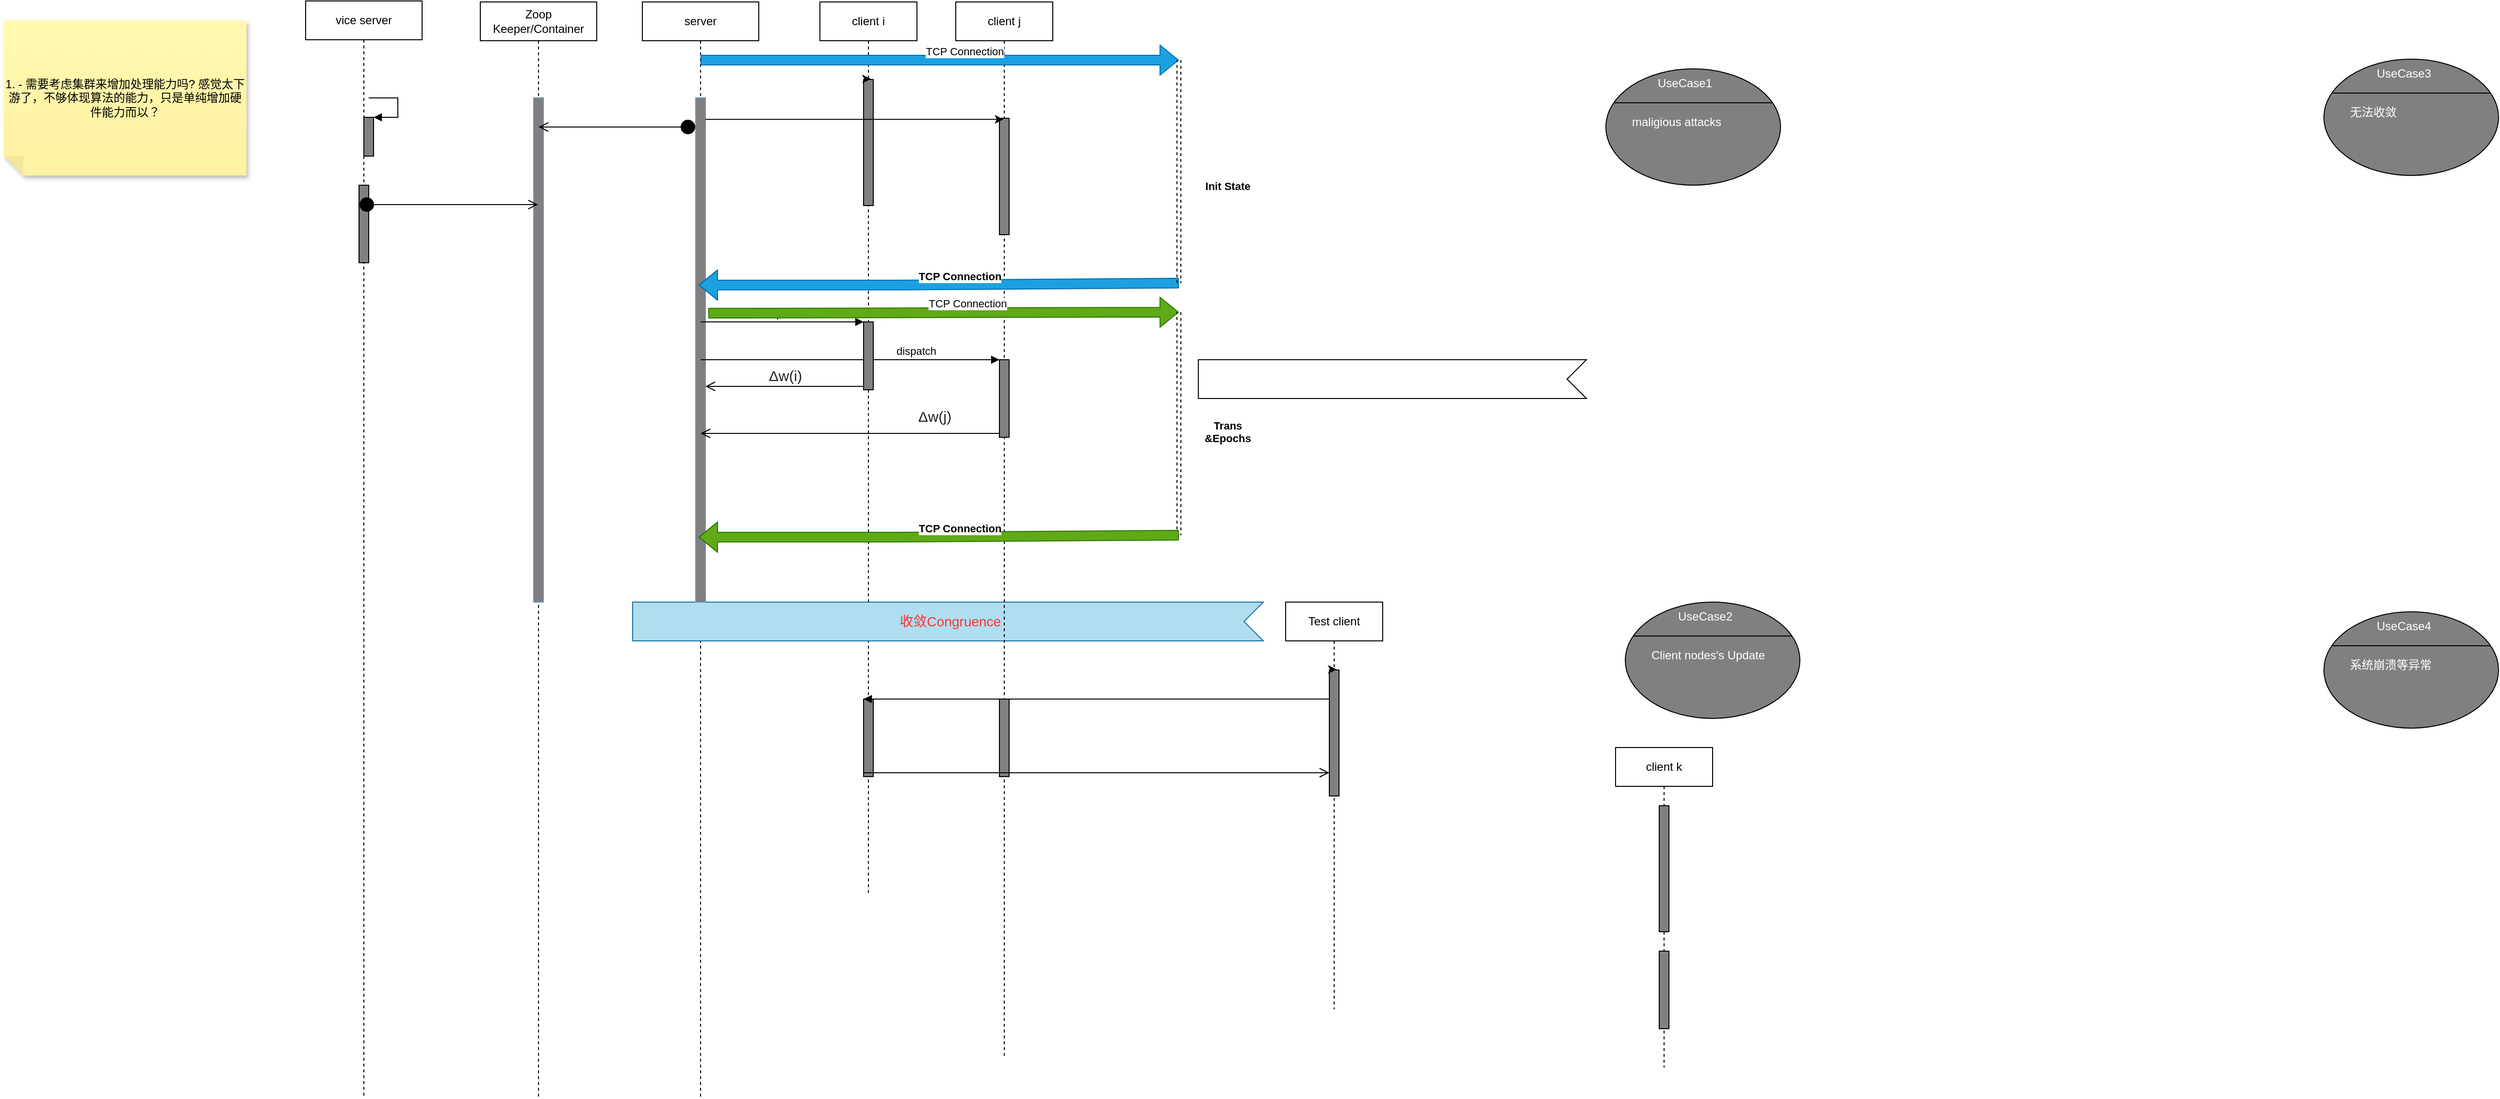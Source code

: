 <mxfile>
    <diagram id="n5FTuEOqiCdsn9YSQUc3" name="第 1 页">
        <mxGraphModel dx="2480" dy="1485" grid="1" gridSize="10" guides="1" tooltips="1" connect="1" arrows="1" fold="1" page="1" pageScale="1" pageWidth="3300" pageHeight="2339" background="none" math="0" shadow="0">
            <root>
                <mxCell id="0"/>
                <mxCell id="1" parent="0"/>
                <mxCell id="5" value="client i" style="shape=umlLifeline;perimeter=lifelinePerimeter;whiteSpace=wrap;html=1;container=1;collapsible=0;recursiveResize=0;outlineConnect=0;" parent="1" vertex="1">
                    <mxGeometry x="890" y="21" width="100" height="919" as="geometry"/>
                </mxCell>
                <mxCell id="6" value="" style="html=1;points=[];perimeter=orthogonalPerimeter;fillColor=#808080;" parent="5" vertex="1">
                    <mxGeometry x="45" y="80" width="10" height="130" as="geometry"/>
                </mxCell>
                <mxCell id="10" value="" style="endArrow=classic;html=1;entryX=0.763;entryY=-0.004;entryDx=0;entryDy=0;entryPerimeter=0;" parent="5" source="5" target="6" edge="1">
                    <mxGeometry width="50" height="50" relative="1" as="geometry">
                        <mxPoint x="150" y="230" as="sourcePoint"/>
                        <mxPoint x="200" y="180" as="targetPoint"/>
                    </mxGeometry>
                </mxCell>
                <mxCell id="tS4vsaLGMWtZxf_4NeL7-80" value="" style="html=1;points=[];perimeter=orthogonalPerimeter;fontColor=#FF3333;fillColor=#808080;" parent="5" vertex="1">
                    <mxGeometry x="45" y="719" width="10" height="80" as="geometry"/>
                </mxCell>
                <mxCell id="7" value="server" style="shape=umlLifeline;perimeter=lifelinePerimeter;whiteSpace=wrap;html=1;container=1;collapsible=0;recursiveResize=0;outlineConnect=0;" parent="1" vertex="1">
                    <mxGeometry x="707" y="21" width="120" height="1130" as="geometry"/>
                </mxCell>
                <mxCell id="tS4vsaLGMWtZxf_4NeL7-72" value="&lt;font color=&quot;#ff3333&quot;&gt;&amp;nbsp;收敛Congruence&lt;/font&gt;" style="html=1;shape=mxgraph.infographic.ribbonSimple;notch1=20;notch2=0;align=center;verticalAlign=middle;fontSize=14;fontStyle=0;flipH=1;fillColor=#b1ddf0;strokeColor=#10739e;" parent="7" vertex="1">
                    <mxGeometry x="-10" y="619" width="650" height="40" as="geometry"/>
                </mxCell>
                <mxCell id="8" value="" style="html=1;points=[];perimeter=orthogonalPerimeter;fillColor=#808080;strokeColor=#6c8ebf;" parent="7" vertex="1">
                    <mxGeometry x="55" y="99" width="10" height="520" as="geometry"/>
                </mxCell>
                <mxCell id="11" value="client j" style="shape=umlLifeline;perimeter=lifelinePerimeter;whiteSpace=wrap;html=1;container=1;collapsible=0;recursiveResize=0;outlineConnect=0;" parent="1" vertex="1">
                    <mxGeometry x="1030" y="21" width="100" height="1089" as="geometry"/>
                </mxCell>
                <mxCell id="12" value="" style="html=1;points=[];perimeter=orthogonalPerimeter;fillColor=#808080;" parent="11" vertex="1">
                    <mxGeometry x="45" y="120" width="10" height="120" as="geometry"/>
                </mxCell>
                <mxCell id="26" value="" style="html=1;points=[];perimeter=orthogonalPerimeter;fillColor=#808080;" parent="11" vertex="1">
                    <mxGeometry x="45" y="369" width="10" height="80" as="geometry"/>
                </mxCell>
                <mxCell id="tS4vsaLGMWtZxf_4NeL7-83" value="" style="html=1;points=[];perimeter=orthogonalPerimeter;fontColor=#FF3333;fillColor=#808080;" parent="11" vertex="1">
                    <mxGeometry x="45" y="719" width="10" height="80" as="geometry"/>
                </mxCell>
                <mxCell id="13" value="" style="endArrow=classic;html=1;entryX=0.424;entryY=0.009;entryDx=0;entryDy=0;entryPerimeter=0;" parent="1" source="8" target="12" edge="1">
                    <mxGeometry width="50" height="50" relative="1" as="geometry">
                        <mxPoint x="774.53" y="181" as="sourcePoint"/>
                        <mxPoint x="952.63" y="180.52" as="targetPoint"/>
                    </mxGeometry>
                </mxCell>
                <mxCell id="15" value="dispatch" style="html=1;verticalAlign=bottom;endArrow=block;entryX=0;entryY=0;" parent="1" source="7" target="14" edge="1">
                    <mxGeometry relative="1" as="geometry">
                        <mxPoint x="865" y="311" as="sourcePoint"/>
                    </mxGeometry>
                </mxCell>
                <mxCell id="16" value="&lt;span style=&quot;color: rgb(32, 33, 34); font-family: sans-serif; font-size: 15.008px; text-align: start; background-color: rgb(255, 255, 255);&quot;&gt;Δw(i)&lt;/span&gt;" style="html=1;verticalAlign=bottom;endArrow=open;endSize=8;exitX=0;exitY=0.95;" parent="1" source="14" target="8" edge="1">
                    <mxGeometry relative="1" as="geometry">
                        <mxPoint x="865" y="387" as="targetPoint"/>
                    </mxGeometry>
                </mxCell>
                <mxCell id="27" value="dispatch" style="html=1;verticalAlign=bottom;endArrow=block;entryX=0;entryY=0;" parent="1" source="7" target="26" edge="1">
                    <mxGeometry x="0.438" relative="1" as="geometry">
                        <mxPoint x="1010" y="371" as="sourcePoint"/>
                        <mxPoint as="offset"/>
                    </mxGeometry>
                </mxCell>
                <mxCell id="28" value="&lt;span style=&quot;color: rgb(32, 33, 34); font-family: sans-serif; font-size: 15.008px; text-align: start; background-color: rgb(255, 255, 255);&quot;&gt;Δw(j)&lt;br&gt;&lt;/span&gt;" style="html=1;verticalAlign=bottom;endArrow=open;endSize=8;exitX=0;exitY=0.95;" parent="1" source="26" target="7" edge="1">
                    <mxGeometry x="-0.563" y="-6" relative="1" as="geometry">
                        <mxPoint x="1010" y="447" as="targetPoint"/>
                        <mxPoint as="offset"/>
                    </mxGeometry>
                </mxCell>
                <mxCell id="14" value="" style="html=1;points=[];perimeter=orthogonalPerimeter;fillColor=#808080;" parent="1" vertex="1">
                    <mxGeometry x="935" y="351" width="10" height="70" as="geometry"/>
                </mxCell>
                <mxCell id="20" style="edgeStyle=none;html=1;" parent="1" source="14" target="5" edge="1">
                    <mxGeometry relative="1" as="geometry"/>
                </mxCell>
                <mxCell id="30" value="&lt;b&gt;TCP Connection&lt;/b&gt;" style="html=1;verticalAlign=bottom;endArrow=open;shape=flexArrow;fillColor=#1ba1e2;strokeColor=#006EAF;" parent="1" edge="1">
                    <mxGeometry x="-0.084" relative="1" as="geometry">
                        <mxPoint x="1260" y="311" as="sourcePoint"/>
                        <mxPoint x="765" y="313" as="targetPoint"/>
                        <Array as="points">
                            <mxPoint x="970" y="313"/>
                        </Array>
                        <mxPoint as="offset"/>
                    </mxGeometry>
                </mxCell>
                <mxCell id="31" value="TCP Connection" style="html=1;verticalAlign=bottom;endArrow=open;shape=flexArrow;fillColor=#1ba1e2;strokeColor=#006EAF;" parent="1" source="7" edge="1">
                    <mxGeometry x="0.102" relative="1" as="geometry">
                        <mxPoint x="1190" y="323" as="sourcePoint"/>
                        <mxPoint x="1260" y="81" as="targetPoint"/>
                        <Array as="points"/>
                        <mxPoint as="offset"/>
                    </mxGeometry>
                </mxCell>
                <mxCell id="32" value="&lt;b&gt;Init State&lt;/b&gt;" style="endArrow=open;html=1;shape=link;dashed=1;" parent="1" edge="1">
                    <mxGeometry x="0.125" y="50" width="160" relative="1" as="geometry">
                        <mxPoint x="1260" y="81" as="sourcePoint"/>
                        <mxPoint x="1260" y="311" as="targetPoint"/>
                        <mxPoint as="offset"/>
                    </mxGeometry>
                </mxCell>
                <mxCell id="33" value="TCP Connection" style="html=1;verticalAlign=bottom;endArrow=open;shape=flexArrow;fillColor=#60a917;strokeColor=#2D7600;exitX=1.285;exitY=0.427;exitDx=0;exitDy=0;exitPerimeter=0;" parent="1" source="8" edge="1">
                    <mxGeometry x="0.102" relative="1" as="geometry">
                        <mxPoint x="800" y="341" as="sourcePoint"/>
                        <mxPoint x="1260" y="341" as="targetPoint"/>
                        <Array as="points"/>
                        <mxPoint as="offset"/>
                    </mxGeometry>
                </mxCell>
                <mxCell id="34" value="&lt;b&gt;Trans&lt;br&gt;&amp;amp;Epochs&lt;br&gt;&lt;br&gt;&lt;/b&gt;" style="endArrow=open;html=1;shape=link;dashed=1;" parent="1" edge="1">
                    <mxGeometry x="0.13" y="50" width="160" relative="1" as="geometry">
                        <mxPoint x="1260" y="341" as="sourcePoint"/>
                        <mxPoint x="1260" y="571" as="targetPoint"/>
                        <mxPoint as="offset"/>
                    </mxGeometry>
                </mxCell>
                <mxCell id="35" value="&lt;b&gt;TCP Connection&lt;/b&gt;" style="html=1;verticalAlign=bottom;endArrow=open;shape=flexArrow;fillColor=#60a917;strokeColor=#2D7600;" parent="1" edge="1">
                    <mxGeometry x="-0.084" relative="1" as="geometry">
                        <mxPoint x="1260" y="571" as="sourcePoint"/>
                        <mxPoint x="765" y="573" as="targetPoint"/>
                        <Array as="points">
                            <mxPoint x="970" y="573"/>
                        </Array>
                        <mxPoint as="offset"/>
                    </mxGeometry>
                </mxCell>
                <mxCell id="tS4vsaLGMWtZxf_4NeL7-61" value="Test client" style="shape=umlLifeline;perimeter=lifelinePerimeter;whiteSpace=wrap;html=1;container=1;collapsible=0;recursiveResize=0;outlineConnect=0;" parent="1" vertex="1">
                    <mxGeometry x="1370" y="640" width="100" height="420" as="geometry"/>
                </mxCell>
                <mxCell id="tS4vsaLGMWtZxf_4NeL7-62" value="" style="html=1;points=[];perimeter=orthogonalPerimeter;fillColor=#808080;" parent="tS4vsaLGMWtZxf_4NeL7-61" vertex="1">
                    <mxGeometry x="45" y="70" width="10" height="130" as="geometry"/>
                </mxCell>
                <mxCell id="tS4vsaLGMWtZxf_4NeL7-63" value="" style="endArrow=classic;html=1;entryX=0.763;entryY=-0.004;entryDx=0;entryDy=0;entryPerimeter=0;" parent="tS4vsaLGMWtZxf_4NeL7-61" source="tS4vsaLGMWtZxf_4NeL7-61" target="tS4vsaLGMWtZxf_4NeL7-62" edge="1">
                    <mxGeometry width="50" height="50" relative="1" as="geometry">
                        <mxPoint x="150" y="230" as="sourcePoint"/>
                        <mxPoint x="200" y="180" as="targetPoint"/>
                    </mxGeometry>
                </mxCell>
                <mxCell id="tS4vsaLGMWtZxf_4NeL7-81" value="MiniST/CHAR-10 输入" style="html=1;verticalAlign=bottom;endArrow=block;entryX=0;entryY=0;fontColor=#FFFFFF;" parent="1" source="tS4vsaLGMWtZxf_4NeL7-62" target="tS4vsaLGMWtZxf_4NeL7-80" edge="1">
                    <mxGeometry relative="1" as="geometry">
                        <mxPoint x="865" y="740" as="sourcePoint"/>
                        <mxPoint as="offset"/>
                    </mxGeometry>
                </mxCell>
                <mxCell id="tS4vsaLGMWtZxf_4NeL7-82" value="预测输出 得到准确率" style="html=1;verticalAlign=bottom;endArrow=open;endSize=8;exitX=0;exitY=0.95;fontColor=#FFFFFF;" parent="1" source="tS4vsaLGMWtZxf_4NeL7-80" target="tS4vsaLGMWtZxf_4NeL7-62" edge="1">
                    <mxGeometry relative="1" as="geometry">
                        <mxPoint x="865" y="816" as="targetPoint"/>
                    </mxGeometry>
                </mxCell>
                <mxCell id="tS4vsaLGMWtZxf_4NeL7-87" value="client k" style="shape=umlLifeline;perimeter=lifelinePerimeter;whiteSpace=wrap;html=1;container=1;collapsible=0;recursiveResize=0;outlineConnect=0;" parent="1" vertex="1">
                    <mxGeometry x="1710" y="790" width="100" height="330" as="geometry"/>
                </mxCell>
                <mxCell id="tS4vsaLGMWtZxf_4NeL7-88" value="" style="html=1;points=[];perimeter=orthogonalPerimeter;fillColor=#808080;" parent="tS4vsaLGMWtZxf_4NeL7-87" vertex="1">
                    <mxGeometry x="45" y="60" width="10" height="130" as="geometry"/>
                </mxCell>
                <mxCell id="tS4vsaLGMWtZxf_4NeL7-90" value="" style="html=1;points=[];perimeter=orthogonalPerimeter;fontColor=#FF3333;fillColor=#808080;" parent="tS4vsaLGMWtZxf_4NeL7-87" vertex="1">
                    <mxGeometry x="45" y="210" width="10" height="80" as="geometry"/>
                </mxCell>
                <mxCell id="tS4vsaLGMWtZxf_4NeL7-92" value="Trigger1 spec." style="html=1;shape=mxgraph.infographic.ribbonSimple;notch1=20;notch2=0;align=center;verticalAlign=middle;fontSize=14;fontStyle=0;flipH=1;fillColor=#FFFFFF;fontColor=#FFFFFF;" parent="1" vertex="1">
                    <mxGeometry x="1280" y="390" width="400" height="40" as="geometry"/>
                </mxCell>
                <mxCell id="tS4vsaLGMWtZxf_4NeL7-94" value="" style="shape=ellipse;container=1;horizontal=1;horizontalStack=0;resizeParent=1;resizeParentMax=0;resizeLast=0;html=1;dashed=0;collapsible=0;fontColor=#FFFFFF;fillColor=#808080;" parent="1" vertex="1">
                    <mxGeometry x="1700" y="90" width="180" height="120" as="geometry"/>
                </mxCell>
                <mxCell id="tS4vsaLGMWtZxf_4NeL7-96" value="" style="line;strokeWidth=1;fillColor=none;rotatable=0;labelPosition=right;points=[];portConstraint=eastwest;dashed=0;resizeWidth=1;fontColor=#FFFFFF;" parent="tS4vsaLGMWtZxf_4NeL7-94" vertex="1">
                    <mxGeometry x="9" y="30" width="162" height="10" as="geometry"/>
                </mxCell>
                <mxCell id="tS4vsaLGMWtZxf_4NeL7-98" value="maligious attacks" style="text;html=1;align=left;verticalAlign=middle;rotatable=0;spacingLeft=25;fillColor=none;strokeColor=none;fontColor=#FFFFFF;" parent="tS4vsaLGMWtZxf_4NeL7-94" vertex="1">
                    <mxGeometry y="40" width="180" height="30" as="geometry"/>
                </mxCell>
                <mxCell id="tS4vsaLGMWtZxf_4NeL7-95" value="UseCase1" style="html=1;strokeColor=none;fillColor=none;align=center;verticalAlign=middle;rotatable=0;fontColor=#FFFFFF;" parent="tS4vsaLGMWtZxf_4NeL7-94" vertex="1">
                    <mxGeometry x="-9" width="180" height="30" as="geometry"/>
                </mxCell>
                <mxCell id="tS4vsaLGMWtZxf_4NeL7-103" value="" style="shape=ellipse;container=1;horizontal=1;horizontalStack=0;resizeParent=1;resizeParentMax=0;resizeLast=0;html=1;dashed=0;collapsible=0;fontColor=#FFFFFF;fillColor=#808080;" parent="1" vertex="1">
                    <mxGeometry x="1720" y="640" width="180" height="120" as="geometry"/>
                </mxCell>
                <mxCell id="tS4vsaLGMWtZxf_4NeL7-104" value="" style="line;strokeWidth=1;fillColor=none;rotatable=0;labelPosition=right;points=[];portConstraint=eastwest;dashed=0;resizeWidth=1;fontColor=#FFFFFF;" parent="tS4vsaLGMWtZxf_4NeL7-103" vertex="1">
                    <mxGeometry x="9" y="30" width="162" height="10" as="geometry"/>
                </mxCell>
                <mxCell id="tS4vsaLGMWtZxf_4NeL7-105" value="Client nodes's Update" style="text;html=1;align=left;verticalAlign=middle;rotatable=0;spacingLeft=25;fillColor=none;strokeColor=none;fontColor=#FFFFFF;" parent="tS4vsaLGMWtZxf_4NeL7-103" vertex="1">
                    <mxGeometry y="40" width="180" height="30" as="geometry"/>
                </mxCell>
                <mxCell id="tS4vsaLGMWtZxf_4NeL7-106" value="UseCase2" style="html=1;strokeColor=none;fillColor=none;align=center;verticalAlign=middle;rotatable=0;fontColor=#FFFFFF;" parent="tS4vsaLGMWtZxf_4NeL7-103" vertex="1">
                    <mxGeometry x="-8" width="180" height="30" as="geometry"/>
                </mxCell>
                <mxCell id="tS4vsaLGMWtZxf_4NeL7-107" value="" style="shape=ellipse;container=1;horizontal=1;horizontalStack=0;resizeParent=1;resizeParentMax=0;resizeLast=0;html=1;dashed=0;collapsible=0;fontColor=#FFFFFF;fillColor=#808080;" parent="1" vertex="1">
                    <mxGeometry x="2440" y="80" width="180" height="120" as="geometry"/>
                </mxCell>
                <mxCell id="tS4vsaLGMWtZxf_4NeL7-108" value="" style="line;strokeWidth=1;fillColor=none;rotatable=0;labelPosition=right;points=[];portConstraint=eastwest;dashed=0;resizeWidth=1;fontColor=#FFFFFF;" parent="tS4vsaLGMWtZxf_4NeL7-107" vertex="1">
                    <mxGeometry x="9" y="30" width="162" height="10" as="geometry"/>
                </mxCell>
                <mxCell id="tS4vsaLGMWtZxf_4NeL7-109" value="无法收敛" style="text;html=1;align=left;verticalAlign=middle;rotatable=0;spacingLeft=25;fillColor=none;strokeColor=none;fontColor=#FFFFFF;" parent="tS4vsaLGMWtZxf_4NeL7-107" vertex="1">
                    <mxGeometry y="40" width="180" height="30" as="geometry"/>
                </mxCell>
                <mxCell id="tS4vsaLGMWtZxf_4NeL7-110" value="UseCase3" style="html=1;strokeColor=none;fillColor=none;align=center;verticalAlign=middle;rotatable=0;fontColor=#FFFFFF;" parent="tS4vsaLGMWtZxf_4NeL7-107" vertex="1">
                    <mxGeometry x="-8" width="180" height="30" as="geometry"/>
                </mxCell>
                <mxCell id="tS4vsaLGMWtZxf_4NeL7-112" value="" style="shape=ellipse;container=1;horizontal=1;horizontalStack=0;resizeParent=1;resizeParentMax=0;resizeLast=0;html=1;dashed=0;collapsible=0;fontColor=#FFFFFF;fillColor=#808080;" parent="1" vertex="1">
                    <mxGeometry x="2440" y="650" width="180" height="120" as="geometry"/>
                </mxCell>
                <mxCell id="tS4vsaLGMWtZxf_4NeL7-113" value="" style="line;strokeWidth=1;fillColor=none;rotatable=0;labelPosition=right;points=[];portConstraint=eastwest;dashed=0;resizeWidth=1;fontColor=#FFFFFF;" parent="tS4vsaLGMWtZxf_4NeL7-112" vertex="1">
                    <mxGeometry x="9" y="30" width="162" height="10" as="geometry"/>
                </mxCell>
                <mxCell id="tS4vsaLGMWtZxf_4NeL7-114" value="系统崩溃等异常" style="text;html=1;align=left;verticalAlign=middle;rotatable=0;spacingLeft=25;fillColor=none;strokeColor=none;fontColor=#FFFFFF;" parent="tS4vsaLGMWtZxf_4NeL7-112" vertex="1">
                    <mxGeometry y="40" width="180" height="30" as="geometry"/>
                </mxCell>
                <mxCell id="tS4vsaLGMWtZxf_4NeL7-115" value="UseCase4" style="html=1;strokeColor=none;fillColor=none;align=center;verticalAlign=middle;rotatable=0;fontColor=#FFFFFF;" parent="tS4vsaLGMWtZxf_4NeL7-112" vertex="1">
                    <mxGeometry x="-8" width="180" height="30" as="geometry"/>
                </mxCell>
                <mxCell id="tS4vsaLGMWtZxf_4NeL7-116" value="Zoop Keeper/Container&lt;br&gt;" style="shape=umlLifeline;perimeter=lifelinePerimeter;whiteSpace=wrap;html=1;container=1;collapsible=0;recursiveResize=0;outlineConnect=0;" parent="1" vertex="1">
                    <mxGeometry x="540" y="21" width="120" height="1130" as="geometry"/>
                </mxCell>
                <mxCell id="tS4vsaLGMWtZxf_4NeL7-118" value="" style="html=1;points=[];perimeter=orthogonalPerimeter;fillColor=#808080;strokeColor=#6c8ebf;" parent="tS4vsaLGMWtZxf_4NeL7-116" vertex="1">
                    <mxGeometry x="55" y="99" width="10" height="520" as="geometry"/>
                </mxCell>
                <mxCell id="tS4vsaLGMWtZxf_4NeL7-119" value="vice server" style="shape=umlLifeline;perimeter=lifelinePerimeter;whiteSpace=wrap;html=1;container=1;collapsible=0;recursiveResize=0;outlineConnect=0;" parent="1" vertex="1">
                    <mxGeometry x="360" y="20" width="120" height="1130" as="geometry"/>
                </mxCell>
                <mxCell id="tS4vsaLGMWtZxf_4NeL7-124" value="" style="html=1;points=[];perimeter=orthogonalPerimeter;fontColor=#FFFFFF;fillColor=#808080;" parent="tS4vsaLGMWtZxf_4NeL7-119" vertex="1">
                    <mxGeometry x="60" y="120" width="10" height="40" as="geometry"/>
                </mxCell>
                <mxCell id="tS4vsaLGMWtZxf_4NeL7-125" value="waiting&lt;span style=&quot;white-space: pre;&quot;&gt;&#9;&lt;/span&gt;" style="edgeStyle=orthogonalEdgeStyle;html=1;align=left;spacingLeft=2;endArrow=block;rounded=0;entryX=1;entryY=0;fontColor=#FFFFFF;" parent="tS4vsaLGMWtZxf_4NeL7-119" target="tS4vsaLGMWtZxf_4NeL7-124" edge="1">
                    <mxGeometry relative="1" as="geometry">
                        <mxPoint x="65" y="100" as="sourcePoint"/>
                        <Array as="points">
                            <mxPoint x="95" y="100"/>
                        </Array>
                    </mxGeometry>
                </mxCell>
                <mxCell id="tS4vsaLGMWtZxf_4NeL7-127" value="" style="html=1;points=[];perimeter=orthogonalPerimeter;fontColor=#FFFFFF;fillColor=#808080;" parent="tS4vsaLGMWtZxf_4NeL7-119" vertex="1">
                    <mxGeometry x="55" y="190" width="10" height="80" as="geometry"/>
                </mxCell>
                <mxCell id="tS4vsaLGMWtZxf_4NeL7-128" value="dispatch" style="html=1;verticalAlign=bottom;startArrow=circle;startFill=1;endArrow=open;startSize=6;endSize=8;fontColor=#FFFFFF;" parent="tS4vsaLGMWtZxf_4NeL7-119" target="tS4vsaLGMWtZxf_4NeL7-116" edge="1">
                    <mxGeometry width="80" relative="1" as="geometry">
                        <mxPoint x="55" y="210" as="sourcePoint"/>
                        <mxPoint x="135" y="210" as="targetPoint"/>
                    </mxGeometry>
                </mxCell>
                <mxCell id="tS4vsaLGMWtZxf_4NeL7-126" value="dispatch" style="html=1;verticalAlign=bottom;startArrow=circle;startFill=1;endArrow=open;startSize=6;endSize=8;fontColor=#FFFFFF;" parent="1" source="8" target="tS4vsaLGMWtZxf_4NeL7-116" edge="1">
                    <mxGeometry width="80" relative="1" as="geometry">
                        <mxPoint x="670" y="190" as="sourcePoint"/>
                        <mxPoint x="720" y="340" as="targetPoint"/>
                        <Array as="points">
                            <mxPoint x="680" y="150"/>
                        </Array>
                    </mxGeometry>
                </mxCell>
                <mxCell id="uLDSqnoyxSYQOp219QqG-35" value="1. - 需要考虑集群来增加处理能力吗? 感觉太下游了，不够体现算法的能力，只是单纯增加硬件能力而以？" style="shape=note;whiteSpace=wrap;html=1;backgroundOutline=1;fontColor=#000000;darkOpacity=0.05;fillColor=#FFF9B2;strokeColor=none;fillStyle=solid;direction=west;gradientDirection=north;gradientColor=#FFF2A1;shadow=1;size=20;pointerEvents=1;" parent="1" vertex="1">
                    <mxGeometry x="49" y="40" width="250" height="160" as="geometry"/>
                </mxCell>
            </root>
        </mxGraphModel>
    </diagram>
    <diagram id="0VKCwunAhPojuAKij5Zo" name="第 2 页">
        <mxGraphModel dx="992" dy="594" grid="1" gridSize="10" guides="1" tooltips="1" connect="1" arrows="1" fold="1" page="1" pageScale="1" pageWidth="827" pageHeight="1169" math="0" shadow="0">
            <root>
                <mxCell id="0"/>
                <mxCell id="1" parent="0"/>
            </root>
        </mxGraphModel>
    </diagram>
    <diagram id="D9WTljltJA51mGXBzIGt" name="第 3 页">
        <mxGraphModel dx="992" dy="594" grid="1" gridSize="10" guides="1" tooltips="1" connect="1" arrows="1" fold="1" page="1" pageScale="1" pageWidth="3300" pageHeight="2339" math="0" shadow="0">
            <root>
                <mxCell id="0"/>
                <mxCell id="1" parent="0"/>
            </root>
        </mxGraphModel>
    </diagram>
</mxfile>